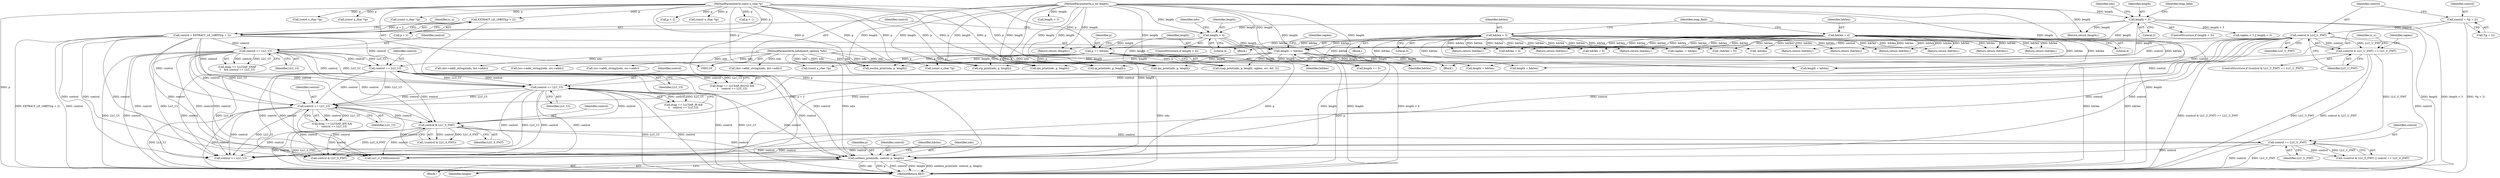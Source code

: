 digraph "0_tcpdump_1dcd10aceabbc03bf571ea32b892c522cbe923de_10@pointer" {
"1000453" [label="(Call,netbeui_print(ndo, control, p, length))"];
"1000119" [label="(MethodParameterIn,netdissect_options *ndo)"];
"1000183" [label="(Call,control & LLC_U_FMT)"];
"1000175" [label="(Call,control = *(p + 2))"];
"1000449" [label="(Call,control == LLC_U_FMT)"];
"1000446" [label="(Call,control & LLC_S_FMT)"];
"1000417" [label="(Call,control == LLC_UI)"];
"1000345" [label="(Call,control == LLC_UI)"];
"1000228" [label="(Call,control = EXTRACT_LE_16BITS(p + 2))"];
"1000230" [label="(Call,EXTRACT_LE_16BITS(p + 2))"];
"1000120" [label="(MethodParameterIn,const u_char *p)"];
"1000398" [label="(Call,control == LLC_UI)"];
"1000379" [label="(Call,control == LLC_UI)"];
"1000182" [label="(Call,(control & LLC_U_FMT) == LLC_U_FMT)"];
"1000327" [label="(Call,p += hdrlen)"];
"1000237" [label="(Call,hdrlen = 4)"];
"1000191" [label="(Call,hdrlen = 3)"];
"1000330" [label="(Call,length -= hdrlen)"];
"1000150" [label="(Call,length < 3)"];
"1000121" [label="(MethodParameterIn,u_int length)"];
"1000213" [label="(Call,length < 4)"];
"1000381" [label="(Identifier,LLC_UI)"];
"1000175" [label="(Call,control = *(p + 2))"];
"1000334" [label="(Identifier,caplen)"];
"1000195" [label="(Block,)"];
"1000228" [label="(Call,control = EXTRACT_LE_16BITS(p + 2))"];
"1000449" [label="(Call,control == LLC_U_FMT)"];
"1000640" [label="(Return,return (hdrlen);)"];
"1000452" [label="(Block,)"];
"1000330" [label="(Call,length -= hdrlen)"];
"1000235" [label="(Identifier,is_u)"];
"1000456" [label="(Identifier,p)"];
"1000447" [label="(Identifier,control)"];
"1000177" [label="(Call,*(p + 2))"];
"1000150" [label="(Call,length < 3)"];
"1000754" [label="(MethodReturn,RET)"];
"1000571" [label="(Call,(dst->addr_string)(ndo, dst->addr))"];
"1000257" [label="(Call,ipx_print(ndo, p, length))"];
"1000351" [label="(Call,snap_print(ndo, p, length, caplen, src, dst, 2))"];
"1000239" [label="(Literal,4)"];
"1000192" [label="(Identifier,hdrlen)"];
"1000331" [label="(Identifier,length)"];
"1000458" [label="(Return,return (hdrlen);)"];
"1000198" [label="(Identifier,caplen)"];
"1000394" [label="(Call,dsap == LLCSAP_IP &&\n\t    control == LLC_UI)"];
"1000413" [label="(Call,dsap == LLCSAP_IPX &&\n\t    control == LLC_UI)"];
"1000193" [label="(Literal,3)"];
"1000189" [label="(Identifier,is_u)"];
"1000620" [label="(Return,return (hdrlen);)"];
"1000345" [label="(Call,control == LLC_UI)"];
"1000605" [label="(Call,length + hdrlen)"];
"1000560" [label="(Call,(src->addr_string)(ndo, src->addr))"];
"1000212" [label="(ControlStructure,if (length < 4))"];
"1000328" [label="(Identifier,p)"];
"1000748" [label="(Call,length + hdrlen)"];
"1000719" [label="(Call,length + hdrlen)"];
"1000166" [label="(Identifier,dsap_field)"];
"1000722" [label="(Return,return (hdrlen);)"];
"1000181" [label="(ControlStructure,if ((control & LLC_U_FMT) == LLC_U_FMT))"];
"1000455" [label="(Identifier,control)"];
"1000121" [label="(MethodParameterIn,u_int length)"];
"1000477" [label="(Return,return (hdrlen);)"];
"1000182" [label="(Call,(control & LLC_U_FMT) == LLC_U_FMT)"];
"1000213" [label="(Call,length < 4)"];
"1000400" [label="(Identifier,LLC_UI)"];
"1000514" [label="(Call,(src->addr_string)(ndo, src->addr))"];
"1000226" [label="(Return,return (length);)"];
"1000445" [label="(Call,!(control & LLC_S_FMT))"];
"1000183" [label="(Call,control & LLC_U_FMT)"];
"1000417" [label="(Call,control == LLC_UI)"];
"1000156" [label="(Identifier,ndo)"];
"1000163" [label="(Return,return (length);)"];
"1000375" [label="(Call,dsap == LLCSAP_8021D &&\n\t    control == LLC_UI)"];
"1000346" [label="(Identifier,control)"];
"1000176" [label="(Identifier,control)"];
"1000520" [label="(Call,(dst->addr_string)(ndo, dst->addr))"];
"1000219" [label="(Identifier,ndo)"];
"1000469" [label="(Call,control == LLC_UI)"];
"1000185" [label="(Identifier,LLC_U_FMT)"];
"1000222" [label="(Call,(const u_char *)p)"];
"1000229" [label="(Identifier,control)"];
"1000683" [label="(Return,return (hdrlen);)"];
"1000450" [label="(Identifier,control)"];
"1000473" [label="(Call,isoclns_print(ndo, p, length))"];
"1000152" [label="(Literal,3)"];
"1000238" [label="(Identifier,hdrlen)"];
"1000341" [label="(Call,dsap == LLCSAP_SNAP\n\t    && control == LLC_UI)"];
"1000214" [label="(Identifier,length)"];
"1000191" [label="(Call,hdrlen = 3)"];
"1000143" [label="(Call,(const u_char *)p)"];
"1000459" [label="(Identifier,hdrlen)"];
"1000666" [label="(Call,(const u_char *)p)"];
"1000327" [label="(Call,p += hdrlen)"];
"1000362" [label="(Call,hdrlen + 5)"];
"1000457" [label="(Identifier,length)"];
"1000119" [label="(MethodParameterIn,netdissect_options *ndo)"];
"1000237" [label="(Call,hdrlen = 4)"];
"1000387" [label="(Return,return (hdrlen);)"];
"1000151" [label="(Identifier,length)"];
"1000206" [label="(Call,(const u_char *)p)"];
"1000347" [label="(Identifier,LLC_UI)"];
"1000383" [label="(Call,stp_print(ndo, p, length))"];
"1000149" [label="(ControlStructure,if (length < 3))"];
"1000367" [label="(Call,hdrlen + 5)"];
"1000187" [label="(Block,)"];
"1000433" [label="(Return,return (hdrlen);)"];
"1000333" [label="(Call,caplen -= hdrlen)"];
"1000231" [label="(Call,p + 2)"];
"1000329" [label="(Identifier,hdrlen)"];
"1000653" [label="(Call,length < 3)"];
"1000380" [label="(Identifier,control)"];
"1000454" [label="(Identifier,ndo)"];
"1000451" [label="(Identifier,LLC_U_FMT)"];
"1000243" [label="(Identifier,ssap_field)"];
"1000361" [label="(Call,-(hdrlen + 5))"];
"1000399" [label="(Identifier,control)"];
"1000446" [label="(Call,control & LLC_S_FMT)"];
"1000649" [label="(Call,caplen < 3 || length < 3)"];
"1000186" [label="(Identifier,LLC_U_FMT)"];
"1000752" [label="(Call,-hdrlen)"];
"1000332" [label="(Identifier,hdrlen)"];
"1000636" [label="(Call,(const u_char *)p)"];
"1000406" [label="(Return,return (hdrlen);)"];
"1000230" [label="(Call,EXTRACT_LE_16BITS(p + 2))"];
"1000184" [label="(Identifier,control)"];
"1000689" [label="(Call,control & LLC_S_FMT)"];
"1000429" [label="(Call,ipx_print(ndo, p, length))"];
"1000448" [label="(Identifier,LLC_S_FMT)"];
"1000398" [label="(Call,control == LLC_UI)"];
"1000178" [label="(Call,p + 2)"];
"1000125" [label="(Block,)"];
"1000120" [label="(MethodParameterIn,const u_char *p)"];
"1000453" [label="(Call,netbeui_print(ndo, control, p, length))"];
"1000419" [label="(Identifier,LLC_UI)"];
"1000592" [label="(Call,LLC_U_CMD(control))"];
"1000444" [label="(Call,!(control & LLC_S_FMT) || control == LLC_U_FMT)"];
"1000159" [label="(Call,(const u_char *)p)"];
"1000616" [label="(Call,length == 0)"];
"1000402" [label="(Call,ip_print(ndo, p, length))"];
"1000379" [label="(Call,control == LLC_UI)"];
"1000418" [label="(Identifier,control)"];
"1000172" [label="(Call,p + 1)"];
"1000215" [label="(Literal,4)"];
"1000453" -> "1000452"  [label="AST: "];
"1000453" -> "1000457"  [label="CFG: "];
"1000454" -> "1000453"  [label="AST: "];
"1000455" -> "1000453"  [label="AST: "];
"1000456" -> "1000453"  [label="AST: "];
"1000457" -> "1000453"  [label="AST: "];
"1000459" -> "1000453"  [label="CFG: "];
"1000453" -> "1000754"  [label="DDG: control"];
"1000453" -> "1000754"  [label="DDG: length"];
"1000453" -> "1000754"  [label="DDG: netbeui_print(ndo, control, p, length)"];
"1000453" -> "1000754"  [label="DDG: ndo"];
"1000453" -> "1000754"  [label="DDG: p"];
"1000119" -> "1000453"  [label="DDG: ndo"];
"1000183" -> "1000453"  [label="DDG: control"];
"1000449" -> "1000453"  [label="DDG: control"];
"1000446" -> "1000453"  [label="DDG: control"];
"1000417" -> "1000453"  [label="DDG: control"];
"1000345" -> "1000453"  [label="DDG: control"];
"1000398" -> "1000453"  [label="DDG: control"];
"1000228" -> "1000453"  [label="DDG: control"];
"1000379" -> "1000453"  [label="DDG: control"];
"1000327" -> "1000453"  [label="DDG: p"];
"1000120" -> "1000453"  [label="DDG: p"];
"1000330" -> "1000453"  [label="DDG: length"];
"1000121" -> "1000453"  [label="DDG: length"];
"1000119" -> "1000118"  [label="AST: "];
"1000119" -> "1000754"  [label="DDG: ndo"];
"1000119" -> "1000257"  [label="DDG: ndo"];
"1000119" -> "1000351"  [label="DDG: ndo"];
"1000119" -> "1000383"  [label="DDG: ndo"];
"1000119" -> "1000402"  [label="DDG: ndo"];
"1000119" -> "1000429"  [label="DDG: ndo"];
"1000119" -> "1000473"  [label="DDG: ndo"];
"1000119" -> "1000514"  [label="DDG: ndo"];
"1000119" -> "1000520"  [label="DDG: ndo"];
"1000119" -> "1000560"  [label="DDG: ndo"];
"1000119" -> "1000571"  [label="DDG: ndo"];
"1000183" -> "1000182"  [label="AST: "];
"1000183" -> "1000185"  [label="CFG: "];
"1000184" -> "1000183"  [label="AST: "];
"1000185" -> "1000183"  [label="AST: "];
"1000186" -> "1000183"  [label="CFG: "];
"1000183" -> "1000754"  [label="DDG: control"];
"1000183" -> "1000182"  [label="DDG: control"];
"1000183" -> "1000182"  [label="DDG: LLC_U_FMT"];
"1000175" -> "1000183"  [label="DDG: control"];
"1000183" -> "1000345"  [label="DDG: control"];
"1000183" -> "1000379"  [label="DDG: control"];
"1000183" -> "1000398"  [label="DDG: control"];
"1000183" -> "1000417"  [label="DDG: control"];
"1000183" -> "1000446"  [label="DDG: control"];
"1000183" -> "1000469"  [label="DDG: control"];
"1000183" -> "1000592"  [label="DDG: control"];
"1000183" -> "1000689"  [label="DDG: control"];
"1000175" -> "1000125"  [label="AST: "];
"1000175" -> "1000177"  [label="CFG: "];
"1000176" -> "1000175"  [label="AST: "];
"1000177" -> "1000175"  [label="AST: "];
"1000184" -> "1000175"  [label="CFG: "];
"1000175" -> "1000754"  [label="DDG: *(p + 2)"];
"1000449" -> "1000444"  [label="AST: "];
"1000449" -> "1000451"  [label="CFG: "];
"1000450" -> "1000449"  [label="AST: "];
"1000451" -> "1000449"  [label="AST: "];
"1000444" -> "1000449"  [label="CFG: "];
"1000449" -> "1000754"  [label="DDG: control"];
"1000449" -> "1000754"  [label="DDG: LLC_U_FMT"];
"1000449" -> "1000444"  [label="DDG: control"];
"1000449" -> "1000444"  [label="DDG: LLC_U_FMT"];
"1000446" -> "1000449"  [label="DDG: control"];
"1000182" -> "1000449"  [label="DDG: LLC_U_FMT"];
"1000449" -> "1000469"  [label="DDG: control"];
"1000449" -> "1000592"  [label="DDG: control"];
"1000449" -> "1000689"  [label="DDG: control"];
"1000446" -> "1000445"  [label="AST: "];
"1000446" -> "1000448"  [label="CFG: "];
"1000447" -> "1000446"  [label="AST: "];
"1000448" -> "1000446"  [label="AST: "];
"1000445" -> "1000446"  [label="CFG: "];
"1000446" -> "1000754"  [label="DDG: control"];
"1000446" -> "1000754"  [label="DDG: LLC_S_FMT"];
"1000446" -> "1000445"  [label="DDG: control"];
"1000446" -> "1000445"  [label="DDG: LLC_S_FMT"];
"1000417" -> "1000446"  [label="DDG: control"];
"1000345" -> "1000446"  [label="DDG: control"];
"1000398" -> "1000446"  [label="DDG: control"];
"1000228" -> "1000446"  [label="DDG: control"];
"1000379" -> "1000446"  [label="DDG: control"];
"1000446" -> "1000469"  [label="DDG: control"];
"1000446" -> "1000592"  [label="DDG: control"];
"1000446" -> "1000689"  [label="DDG: control"];
"1000446" -> "1000689"  [label="DDG: LLC_S_FMT"];
"1000417" -> "1000413"  [label="AST: "];
"1000417" -> "1000419"  [label="CFG: "];
"1000418" -> "1000417"  [label="AST: "];
"1000419" -> "1000417"  [label="AST: "];
"1000413" -> "1000417"  [label="CFG: "];
"1000417" -> "1000754"  [label="DDG: control"];
"1000417" -> "1000754"  [label="DDG: LLC_UI"];
"1000417" -> "1000413"  [label="DDG: control"];
"1000417" -> "1000413"  [label="DDG: LLC_UI"];
"1000345" -> "1000417"  [label="DDG: control"];
"1000345" -> "1000417"  [label="DDG: LLC_UI"];
"1000398" -> "1000417"  [label="DDG: control"];
"1000398" -> "1000417"  [label="DDG: LLC_UI"];
"1000228" -> "1000417"  [label="DDG: control"];
"1000379" -> "1000417"  [label="DDG: control"];
"1000379" -> "1000417"  [label="DDG: LLC_UI"];
"1000417" -> "1000469"  [label="DDG: control"];
"1000417" -> "1000469"  [label="DDG: LLC_UI"];
"1000417" -> "1000592"  [label="DDG: control"];
"1000417" -> "1000689"  [label="DDG: control"];
"1000345" -> "1000341"  [label="AST: "];
"1000345" -> "1000347"  [label="CFG: "];
"1000346" -> "1000345"  [label="AST: "];
"1000347" -> "1000345"  [label="AST: "];
"1000341" -> "1000345"  [label="CFG: "];
"1000345" -> "1000754"  [label="DDG: LLC_UI"];
"1000345" -> "1000754"  [label="DDG: control"];
"1000345" -> "1000341"  [label="DDG: control"];
"1000345" -> "1000341"  [label="DDG: LLC_UI"];
"1000228" -> "1000345"  [label="DDG: control"];
"1000345" -> "1000379"  [label="DDG: control"];
"1000345" -> "1000379"  [label="DDG: LLC_UI"];
"1000345" -> "1000398"  [label="DDG: control"];
"1000345" -> "1000398"  [label="DDG: LLC_UI"];
"1000345" -> "1000469"  [label="DDG: control"];
"1000345" -> "1000469"  [label="DDG: LLC_UI"];
"1000345" -> "1000592"  [label="DDG: control"];
"1000345" -> "1000689"  [label="DDG: control"];
"1000228" -> "1000195"  [label="AST: "];
"1000228" -> "1000230"  [label="CFG: "];
"1000229" -> "1000228"  [label="AST: "];
"1000230" -> "1000228"  [label="AST: "];
"1000235" -> "1000228"  [label="CFG: "];
"1000228" -> "1000754"  [label="DDG: control"];
"1000228" -> "1000754"  [label="DDG: EXTRACT_LE_16BITS(p + 2)"];
"1000230" -> "1000228"  [label="DDG: p + 2"];
"1000228" -> "1000379"  [label="DDG: control"];
"1000228" -> "1000398"  [label="DDG: control"];
"1000228" -> "1000469"  [label="DDG: control"];
"1000228" -> "1000592"  [label="DDG: control"];
"1000228" -> "1000689"  [label="DDG: control"];
"1000230" -> "1000231"  [label="CFG: "];
"1000231" -> "1000230"  [label="AST: "];
"1000230" -> "1000754"  [label="DDG: p + 2"];
"1000120" -> "1000230"  [label="DDG: p"];
"1000120" -> "1000118"  [label="AST: "];
"1000120" -> "1000754"  [label="DDG: p"];
"1000120" -> "1000143"  [label="DDG: p"];
"1000120" -> "1000159"  [label="DDG: p"];
"1000120" -> "1000172"  [label="DDG: p"];
"1000120" -> "1000178"  [label="DDG: p"];
"1000120" -> "1000206"  [label="DDG: p"];
"1000120" -> "1000222"  [label="DDG: p"];
"1000120" -> "1000231"  [label="DDG: p"];
"1000120" -> "1000257"  [label="DDG: p"];
"1000120" -> "1000327"  [label="DDG: p"];
"1000120" -> "1000351"  [label="DDG: p"];
"1000120" -> "1000383"  [label="DDG: p"];
"1000120" -> "1000402"  [label="DDG: p"];
"1000120" -> "1000429"  [label="DDG: p"];
"1000120" -> "1000473"  [label="DDG: p"];
"1000120" -> "1000636"  [label="DDG: p"];
"1000120" -> "1000666"  [label="DDG: p"];
"1000398" -> "1000394"  [label="AST: "];
"1000398" -> "1000400"  [label="CFG: "];
"1000399" -> "1000398"  [label="AST: "];
"1000400" -> "1000398"  [label="AST: "];
"1000394" -> "1000398"  [label="CFG: "];
"1000398" -> "1000754"  [label="DDG: LLC_UI"];
"1000398" -> "1000754"  [label="DDG: control"];
"1000398" -> "1000394"  [label="DDG: control"];
"1000398" -> "1000394"  [label="DDG: LLC_UI"];
"1000379" -> "1000398"  [label="DDG: control"];
"1000379" -> "1000398"  [label="DDG: LLC_UI"];
"1000398" -> "1000469"  [label="DDG: control"];
"1000398" -> "1000469"  [label="DDG: LLC_UI"];
"1000398" -> "1000592"  [label="DDG: control"];
"1000398" -> "1000689"  [label="DDG: control"];
"1000379" -> "1000375"  [label="AST: "];
"1000379" -> "1000381"  [label="CFG: "];
"1000380" -> "1000379"  [label="AST: "];
"1000381" -> "1000379"  [label="AST: "];
"1000375" -> "1000379"  [label="CFG: "];
"1000379" -> "1000754"  [label="DDG: control"];
"1000379" -> "1000754"  [label="DDG: LLC_UI"];
"1000379" -> "1000375"  [label="DDG: control"];
"1000379" -> "1000375"  [label="DDG: LLC_UI"];
"1000379" -> "1000469"  [label="DDG: control"];
"1000379" -> "1000469"  [label="DDG: LLC_UI"];
"1000379" -> "1000592"  [label="DDG: control"];
"1000379" -> "1000689"  [label="DDG: control"];
"1000182" -> "1000181"  [label="AST: "];
"1000182" -> "1000186"  [label="CFG: "];
"1000186" -> "1000182"  [label="AST: "];
"1000189" -> "1000182"  [label="CFG: "];
"1000198" -> "1000182"  [label="CFG: "];
"1000182" -> "1000754"  [label="DDG: (control & LLC_U_FMT) == LLC_U_FMT"];
"1000182" -> "1000754"  [label="DDG: LLC_U_FMT"];
"1000182" -> "1000754"  [label="DDG: control & LLC_U_FMT"];
"1000327" -> "1000125"  [label="AST: "];
"1000327" -> "1000329"  [label="CFG: "];
"1000328" -> "1000327"  [label="AST: "];
"1000329" -> "1000327"  [label="AST: "];
"1000331" -> "1000327"  [label="CFG: "];
"1000327" -> "1000754"  [label="DDG: p"];
"1000237" -> "1000327"  [label="DDG: hdrlen"];
"1000191" -> "1000327"  [label="DDG: hdrlen"];
"1000327" -> "1000351"  [label="DDG: p"];
"1000327" -> "1000383"  [label="DDG: p"];
"1000327" -> "1000402"  [label="DDG: p"];
"1000327" -> "1000429"  [label="DDG: p"];
"1000327" -> "1000473"  [label="DDG: p"];
"1000327" -> "1000636"  [label="DDG: p"];
"1000327" -> "1000666"  [label="DDG: p"];
"1000237" -> "1000195"  [label="AST: "];
"1000237" -> "1000239"  [label="CFG: "];
"1000238" -> "1000237"  [label="AST: "];
"1000239" -> "1000237"  [label="AST: "];
"1000243" -> "1000237"  [label="CFG: "];
"1000237" -> "1000754"  [label="DDG: hdrlen"];
"1000237" -> "1000330"  [label="DDG: hdrlen"];
"1000237" -> "1000333"  [label="DDG: hdrlen"];
"1000237" -> "1000361"  [label="DDG: hdrlen"];
"1000237" -> "1000362"  [label="DDG: hdrlen"];
"1000237" -> "1000367"  [label="DDG: hdrlen"];
"1000237" -> "1000387"  [label="DDG: hdrlen"];
"1000237" -> "1000406"  [label="DDG: hdrlen"];
"1000237" -> "1000433"  [label="DDG: hdrlen"];
"1000237" -> "1000458"  [label="DDG: hdrlen"];
"1000237" -> "1000477"  [label="DDG: hdrlen"];
"1000237" -> "1000605"  [label="DDG: hdrlen"];
"1000237" -> "1000620"  [label="DDG: hdrlen"];
"1000237" -> "1000640"  [label="DDG: hdrlen"];
"1000237" -> "1000683"  [label="DDG: hdrlen"];
"1000237" -> "1000719"  [label="DDG: hdrlen"];
"1000237" -> "1000722"  [label="DDG: hdrlen"];
"1000237" -> "1000748"  [label="DDG: hdrlen"];
"1000237" -> "1000752"  [label="DDG: hdrlen"];
"1000191" -> "1000187"  [label="AST: "];
"1000191" -> "1000193"  [label="CFG: "];
"1000192" -> "1000191"  [label="AST: "];
"1000193" -> "1000191"  [label="AST: "];
"1000243" -> "1000191"  [label="CFG: "];
"1000191" -> "1000754"  [label="DDG: hdrlen"];
"1000191" -> "1000330"  [label="DDG: hdrlen"];
"1000191" -> "1000333"  [label="DDG: hdrlen"];
"1000191" -> "1000361"  [label="DDG: hdrlen"];
"1000191" -> "1000362"  [label="DDG: hdrlen"];
"1000191" -> "1000367"  [label="DDG: hdrlen"];
"1000191" -> "1000387"  [label="DDG: hdrlen"];
"1000191" -> "1000406"  [label="DDG: hdrlen"];
"1000191" -> "1000433"  [label="DDG: hdrlen"];
"1000191" -> "1000458"  [label="DDG: hdrlen"];
"1000191" -> "1000477"  [label="DDG: hdrlen"];
"1000191" -> "1000605"  [label="DDG: hdrlen"];
"1000191" -> "1000620"  [label="DDG: hdrlen"];
"1000191" -> "1000640"  [label="DDG: hdrlen"];
"1000191" -> "1000683"  [label="DDG: hdrlen"];
"1000191" -> "1000719"  [label="DDG: hdrlen"];
"1000191" -> "1000722"  [label="DDG: hdrlen"];
"1000191" -> "1000748"  [label="DDG: hdrlen"];
"1000191" -> "1000752"  [label="DDG: hdrlen"];
"1000330" -> "1000125"  [label="AST: "];
"1000330" -> "1000332"  [label="CFG: "];
"1000331" -> "1000330"  [label="AST: "];
"1000332" -> "1000330"  [label="AST: "];
"1000334" -> "1000330"  [label="CFG: "];
"1000150" -> "1000330"  [label="DDG: length"];
"1000213" -> "1000330"  [label="DDG: length"];
"1000121" -> "1000330"  [label="DDG: length"];
"1000330" -> "1000351"  [label="DDG: length"];
"1000330" -> "1000383"  [label="DDG: length"];
"1000330" -> "1000402"  [label="DDG: length"];
"1000330" -> "1000429"  [label="DDG: length"];
"1000330" -> "1000473"  [label="DDG: length"];
"1000330" -> "1000605"  [label="DDG: length"];
"1000330" -> "1000616"  [label="DDG: length"];
"1000330" -> "1000719"  [label="DDG: length"];
"1000330" -> "1000748"  [label="DDG: length"];
"1000150" -> "1000149"  [label="AST: "];
"1000150" -> "1000152"  [label="CFG: "];
"1000151" -> "1000150"  [label="AST: "];
"1000152" -> "1000150"  [label="AST: "];
"1000156" -> "1000150"  [label="CFG: "];
"1000166" -> "1000150"  [label="CFG: "];
"1000150" -> "1000754"  [label="DDG: length"];
"1000150" -> "1000754"  [label="DDG: length < 3"];
"1000121" -> "1000150"  [label="DDG: length"];
"1000150" -> "1000163"  [label="DDG: length"];
"1000150" -> "1000213"  [label="DDG: length"];
"1000150" -> "1000257"  [label="DDG: length"];
"1000150" -> "1000649"  [label="DDG: length < 3"];
"1000121" -> "1000118"  [label="AST: "];
"1000121" -> "1000754"  [label="DDG: length"];
"1000121" -> "1000163"  [label="DDG: length"];
"1000121" -> "1000213"  [label="DDG: length"];
"1000121" -> "1000226"  [label="DDG: length"];
"1000121" -> "1000257"  [label="DDG: length"];
"1000121" -> "1000351"  [label="DDG: length"];
"1000121" -> "1000383"  [label="DDG: length"];
"1000121" -> "1000402"  [label="DDG: length"];
"1000121" -> "1000429"  [label="DDG: length"];
"1000121" -> "1000473"  [label="DDG: length"];
"1000121" -> "1000605"  [label="DDG: length"];
"1000121" -> "1000616"  [label="DDG: length"];
"1000121" -> "1000653"  [label="DDG: length"];
"1000121" -> "1000719"  [label="DDG: length"];
"1000121" -> "1000748"  [label="DDG: length"];
"1000213" -> "1000212"  [label="AST: "];
"1000213" -> "1000215"  [label="CFG: "];
"1000214" -> "1000213"  [label="AST: "];
"1000215" -> "1000213"  [label="AST: "];
"1000219" -> "1000213"  [label="CFG: "];
"1000229" -> "1000213"  [label="CFG: "];
"1000213" -> "1000754"  [label="DDG: length"];
"1000213" -> "1000754"  [label="DDG: length < 4"];
"1000213" -> "1000226"  [label="DDG: length"];
"1000213" -> "1000257"  [label="DDG: length"];
}
